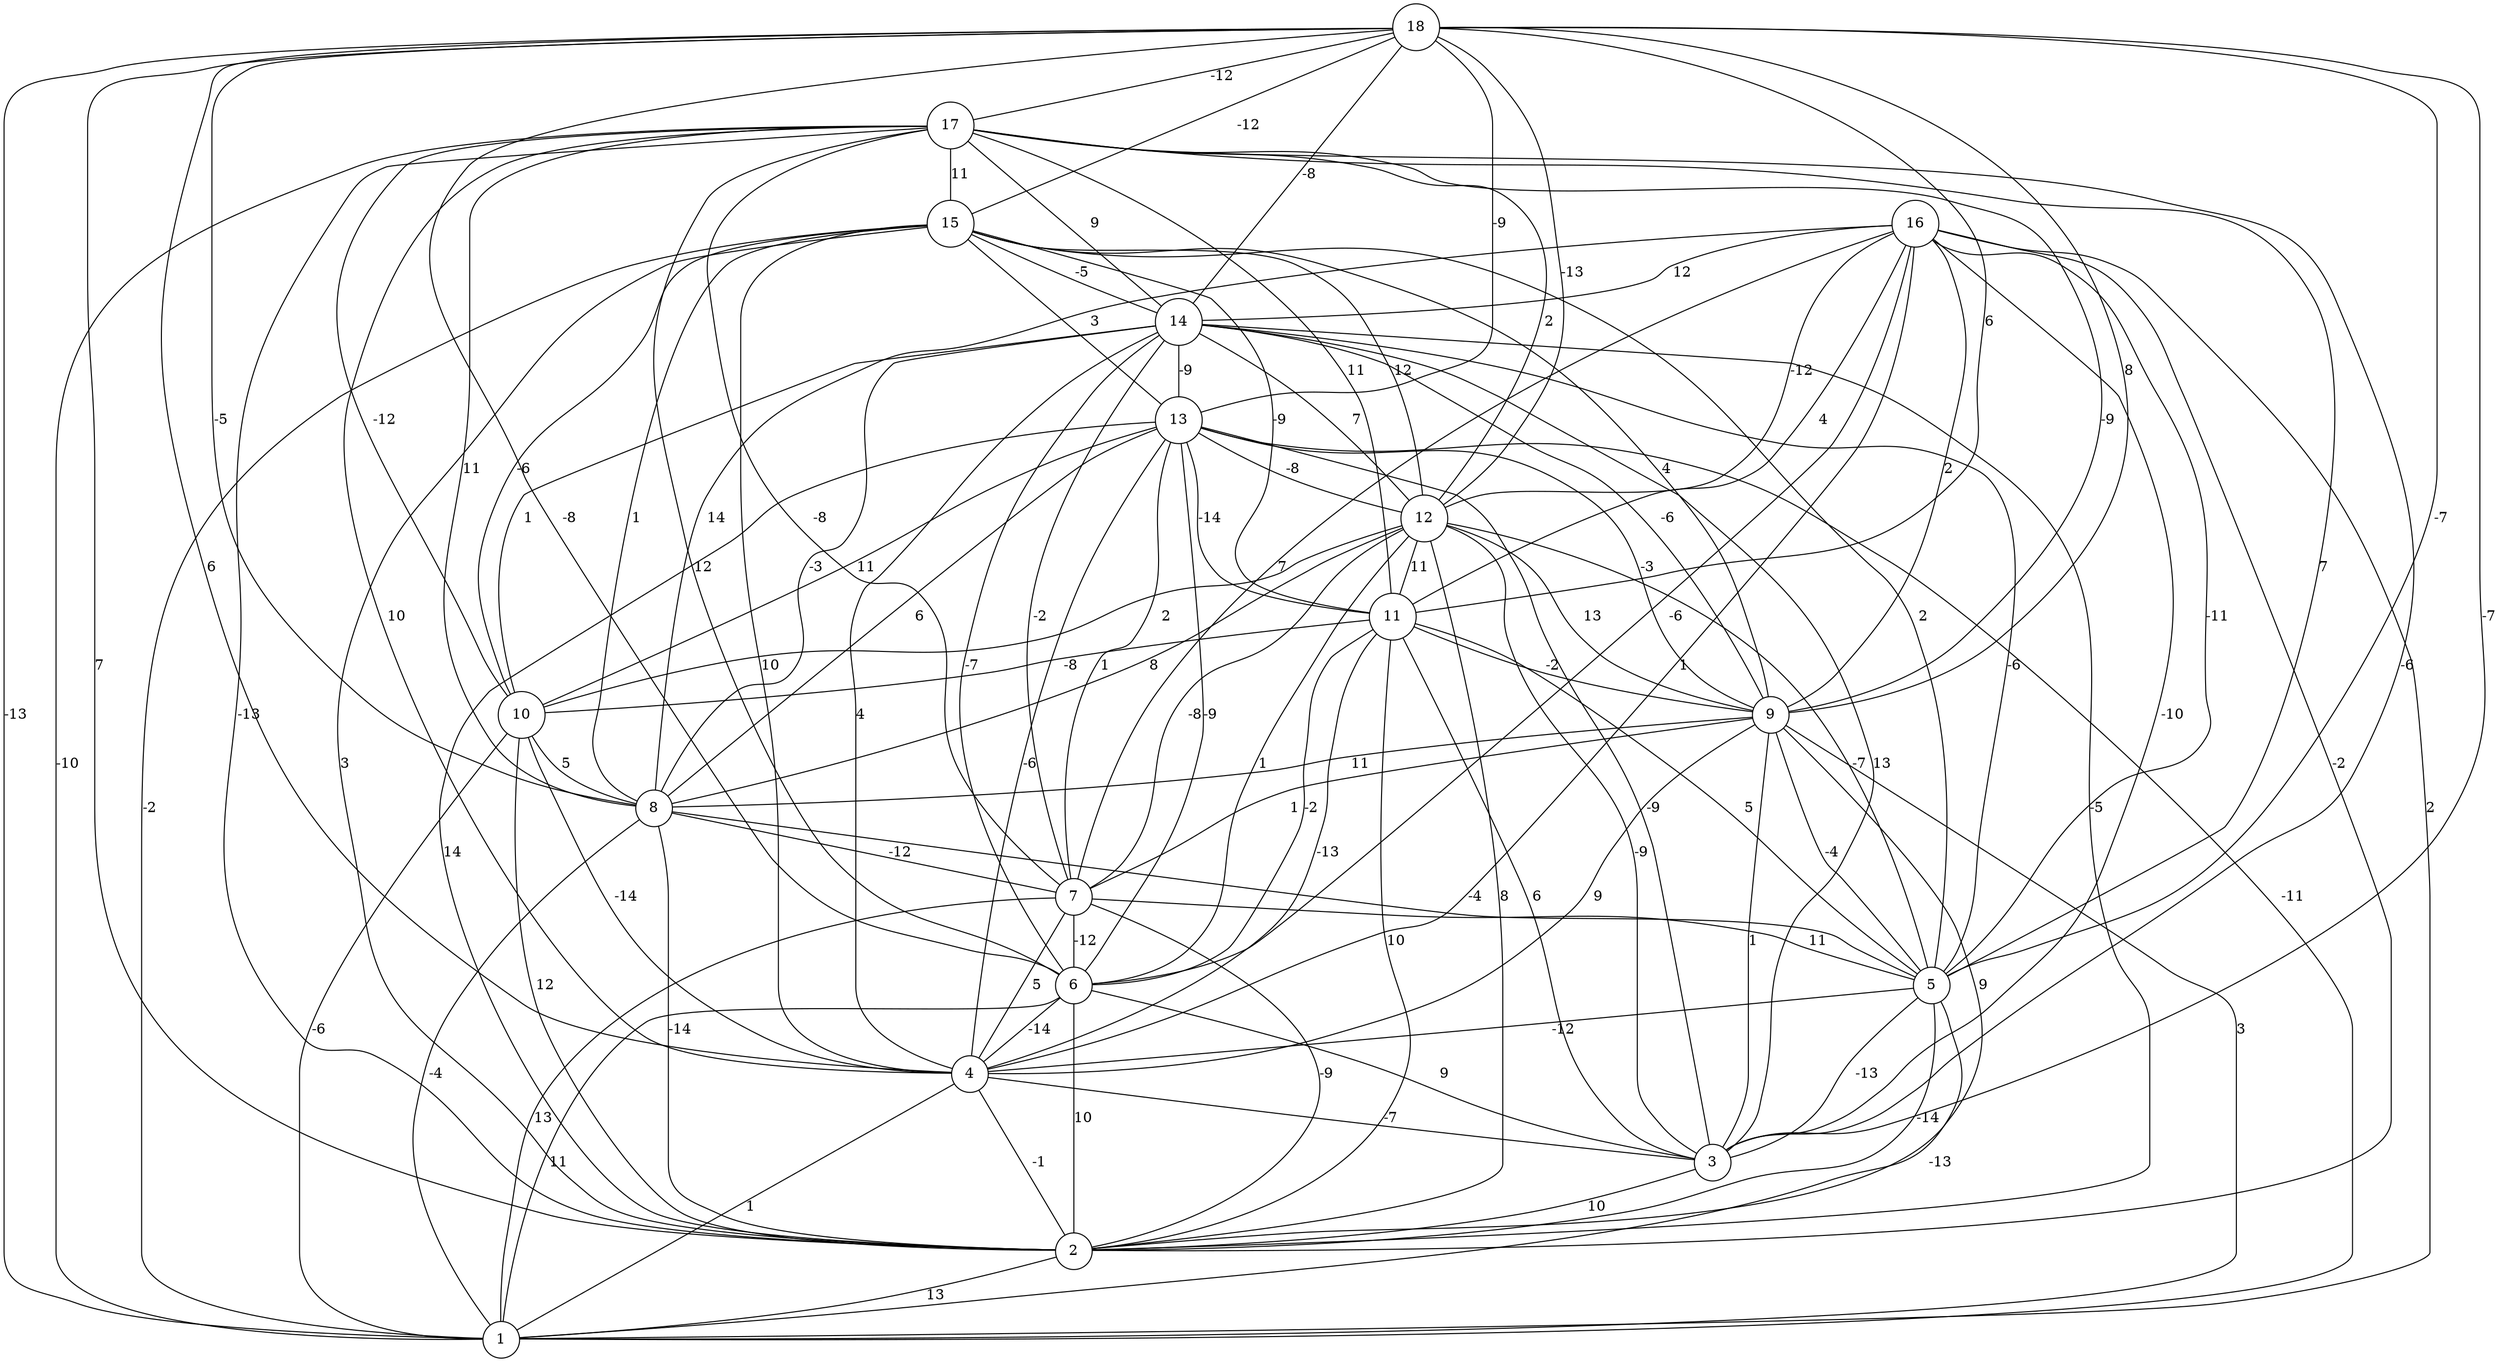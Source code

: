 graph { 
	 fontname="Helvetica,Arial,sans-serif" 
	 node [shape = circle]; 
	 18 -- 1 [label = "-13"];
	 18 -- 2 [label = "7"];
	 18 -- 3 [label = "-7"];
	 18 -- 4 [label = "6"];
	 18 -- 5 [label = "-7"];
	 18 -- 6 [label = "-8"];
	 18 -- 8 [label = "-5"];
	 18 -- 9 [label = "8"];
	 18 -- 11 [label = "6"];
	 18 -- 12 [label = "-13"];
	 18 -- 13 [label = "-9"];
	 18 -- 14 [label = "-8"];
	 18 -- 15 [label = "-12"];
	 18 -- 17 [label = "-12"];
	 17 -- 1 [label = "-10"];
	 17 -- 2 [label = "-13"];
	 17 -- 3 [label = "-6"];
	 17 -- 4 [label = "10"];
	 17 -- 5 [label = "7"];
	 17 -- 6 [label = "12"];
	 17 -- 7 [label = "-8"];
	 17 -- 8 [label = "11"];
	 17 -- 9 [label = "-9"];
	 17 -- 10 [label = "-12"];
	 17 -- 11 [label = "11"];
	 17 -- 12 [label = "2"];
	 17 -- 14 [label = "9"];
	 17 -- 15 [label = "11"];
	 16 -- 1 [label = "2"];
	 16 -- 2 [label = "-2"];
	 16 -- 3 [label = "-10"];
	 16 -- 4 [label = "1"];
	 16 -- 5 [label = "-11"];
	 16 -- 6 [label = "-6"];
	 16 -- 7 [label = "7"];
	 16 -- 8 [label = "14"];
	 16 -- 9 [label = "2"];
	 16 -- 11 [label = "4"];
	 16 -- 12 [label = "-12"];
	 16 -- 14 [label = "12"];
	 15 -- 1 [label = "-2"];
	 15 -- 2 [label = "3"];
	 15 -- 4 [label = "10"];
	 15 -- 5 [label = "2"];
	 15 -- 8 [label = "1"];
	 15 -- 9 [label = "4"];
	 15 -- 10 [label = "-6"];
	 15 -- 11 [label = "-9"];
	 15 -- 12 [label = "12"];
	 15 -- 13 [label = "3"];
	 15 -- 14 [label = "-5"];
	 14 -- 2 [label = "-5"];
	 14 -- 3 [label = "13"];
	 14 -- 4 [label = "4"];
	 14 -- 5 [label = "-6"];
	 14 -- 6 [label = "-7"];
	 14 -- 7 [label = "-2"];
	 14 -- 8 [label = "-3"];
	 14 -- 9 [label = "-6"];
	 14 -- 10 [label = "1"];
	 14 -- 12 [label = "7"];
	 14 -- 13 [label = "-9"];
	 13 -- 1 [label = "-11"];
	 13 -- 2 [label = "14"];
	 13 -- 3 [label = "-9"];
	 13 -- 4 [label = "-6"];
	 13 -- 6 [label = "-9"];
	 13 -- 7 [label = "1"];
	 13 -- 8 [label = "6"];
	 13 -- 9 [label = "-3"];
	 13 -- 10 [label = "11"];
	 13 -- 11 [label = "-14"];
	 13 -- 12 [label = "-8"];
	 12 -- 2 [label = "8"];
	 12 -- 3 [label = "-9"];
	 12 -- 5 [label = "-7"];
	 12 -- 6 [label = "1"];
	 12 -- 7 [label = "-8"];
	 12 -- 8 [label = "8"];
	 12 -- 9 [label = "13"];
	 12 -- 10 [label = "2"];
	 12 -- 11 [label = "11"];
	 11 -- 2 [label = "10"];
	 11 -- 3 [label = "6"];
	 11 -- 4 [label = "-13"];
	 11 -- 5 [label = "5"];
	 11 -- 6 [label = "-2"];
	 11 -- 9 [label = "-2"];
	 11 -- 10 [label = "-8"];
	 10 -- 1 [label = "-6"];
	 10 -- 2 [label = "12"];
	 10 -- 4 [label = "-14"];
	 10 -- 8 [label = "5"];
	 9 -- 1 [label = "3"];
	 9 -- 2 [label = "9"];
	 9 -- 3 [label = "1"];
	 9 -- 4 [label = "9"];
	 9 -- 5 [label = "-4"];
	 9 -- 7 [label = "1"];
	 9 -- 8 [label = "11"];
	 8 -- 1 [label = "-4"];
	 8 -- 2 [label = "-14"];
	 8 -- 5 [label = "-4"];
	 8 -- 7 [label = "-12"];
	 7 -- 1 [label = "13"];
	 7 -- 2 [label = "-9"];
	 7 -- 4 [label = "5"];
	 7 -- 5 [label = "11"];
	 7 -- 6 [label = "-12"];
	 6 -- 1 [label = "11"];
	 6 -- 2 [label = "10"];
	 6 -- 3 [label = "9"];
	 6 -- 4 [label = "-14"];
	 5 -- 1 [label = "-13"];
	 5 -- 2 [label = "-14"];
	 5 -- 3 [label = "-13"];
	 5 -- 4 [label = "-12"];
	 4 -- 1 [label = "1"];
	 4 -- 2 [label = "-1"];
	 4 -- 3 [label = "-7"];
	 3 -- 2 [label = "10"];
	 2 -- 1 [label = "13"];
	 1;
	 2;
	 3;
	 4;
	 5;
	 6;
	 7;
	 8;
	 9;
	 10;
	 11;
	 12;
	 13;
	 14;
	 15;
	 16;
	 17;
	 18;
}
